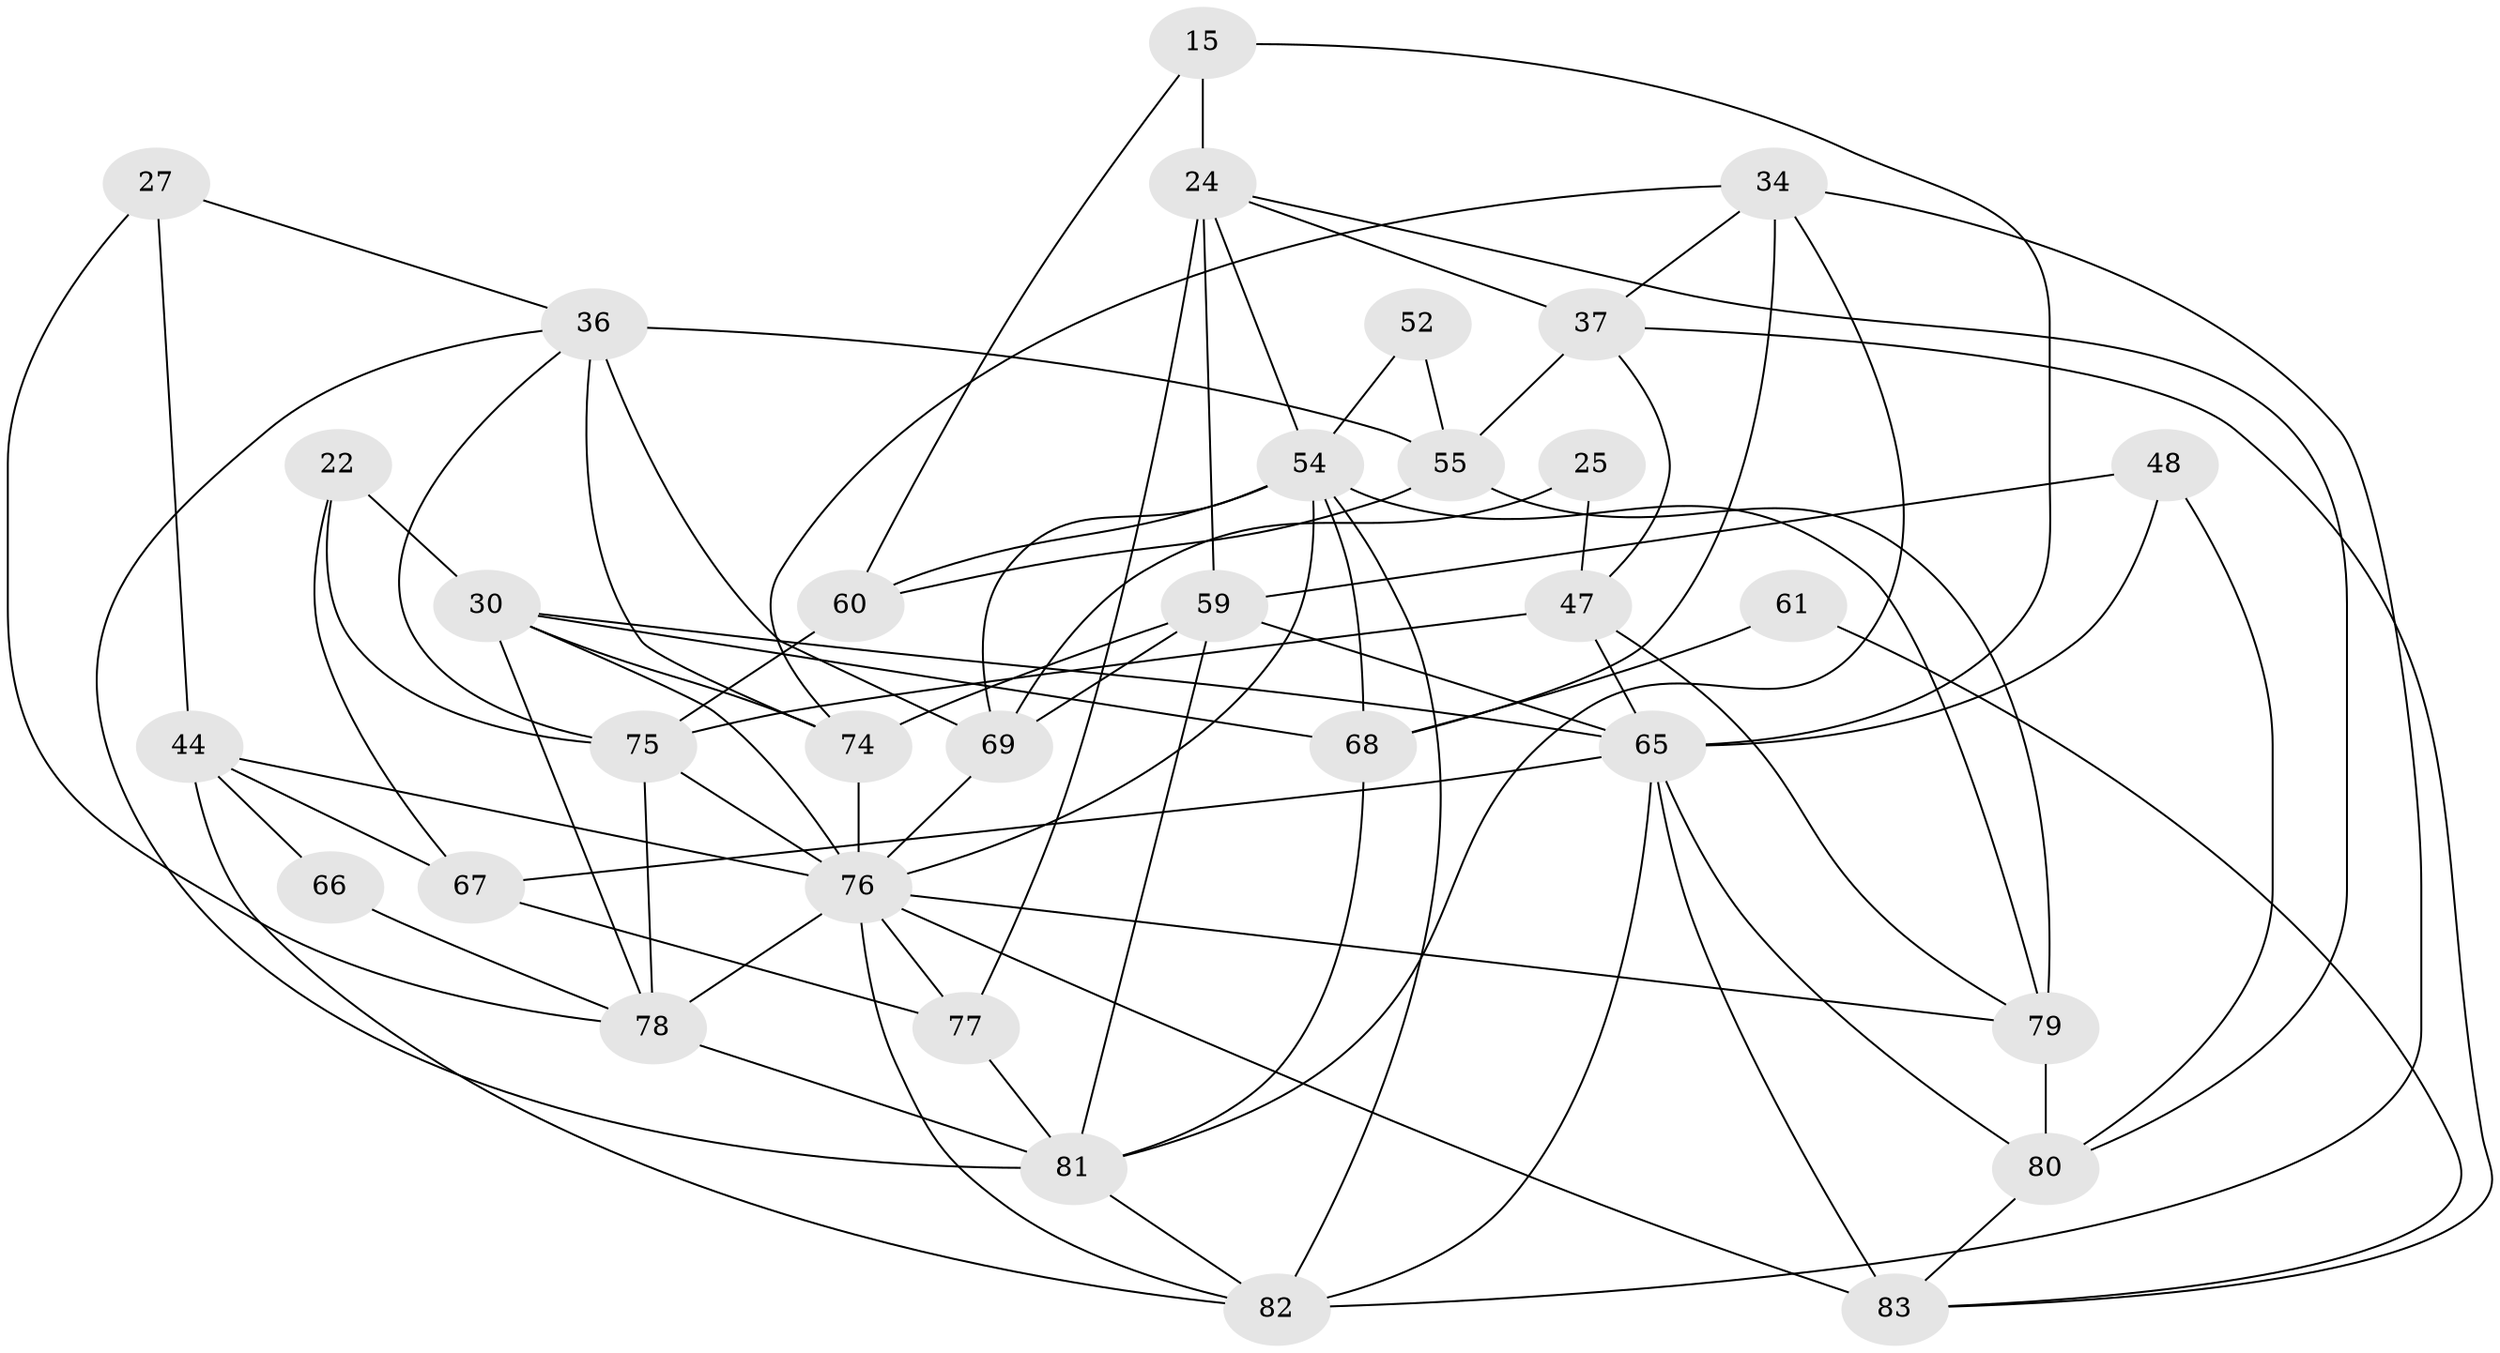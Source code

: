 // original degree distribution, {4: 0.26506024096385544, 5: 0.18072289156626506, 3: 0.2891566265060241, 6: 0.08433734939759036, 2: 0.13253012048192772, 9: 0.024096385542168676, 8: 0.012048192771084338, 7: 0.012048192771084338}
// Generated by graph-tools (version 1.1) at 2025/54/03/04/25 21:54:17]
// undirected, 33 vertices, 82 edges
graph export_dot {
graph [start="1"]
  node [color=gray90,style=filled];
  15;
  22;
  24 [super="+9"];
  25;
  27 [super="+10"];
  30 [super="+8"];
  34;
  36;
  37;
  44;
  47 [super="+1"];
  48 [super="+26"];
  52;
  54 [super="+42"];
  55 [super="+29+53"];
  59;
  60;
  61;
  65 [super="+50"];
  66;
  67 [super="+49"];
  68 [super="+7+63"];
  69 [super="+58"];
  74 [super="+21+38+39"];
  75 [super="+35+56"];
  76 [super="+28+14+45"];
  77 [super="+70"];
  78 [super="+40+71"];
  79 [super="+41+73"];
  80 [super="+72"];
  81 [super="+16+31+64"];
  82 [super="+18+32"];
  83 [super="+20+62"];
  15 -- 60;
  15 -- 24;
  15 -- 65;
  22 -- 67;
  22 -- 30 [weight=2];
  22 -- 75;
  24 -- 59 [weight=2];
  24 -- 37;
  24 -- 54 [weight=3];
  24 -- 80;
  24 -- 77;
  25 -- 69;
  25 -- 47;
  27 -- 44 [weight=2];
  27 -- 36 [weight=2];
  27 -- 78;
  30 -- 78;
  30 -- 65 [weight=2];
  30 -- 68;
  30 -- 76;
  30 -- 74 [weight=2];
  34 -- 74;
  34 -- 37;
  34 -- 82;
  34 -- 68 [weight=2];
  34 -- 81;
  36 -- 74 [weight=2];
  36 -- 75;
  36 -- 69;
  36 -- 55 [weight=2];
  36 -- 81;
  37 -- 47 [weight=2];
  37 -- 83;
  37 -- 55;
  44 -- 76 [weight=3];
  44 -- 82;
  44 -- 66;
  44 -- 67;
  47 -- 75;
  47 -- 65;
  47 -- 79;
  48 -- 80 [weight=3];
  48 -- 65;
  48 -- 59;
  52 -- 55;
  52 -- 54;
  54 -- 60;
  54 -- 68 [weight=2];
  54 -- 76;
  54 -- 82;
  54 -- 69;
  54 -- 79 [weight=2];
  55 -- 79 [weight=2];
  55 -- 60;
  59 -- 74 [weight=2];
  59 -- 65;
  59 -- 69;
  59 -- 81;
  60 -- 75 [weight=2];
  61 -- 83;
  61 -- 68;
  65 -- 83;
  65 -- 80;
  65 -- 82;
  65 -- 67;
  66 -- 78;
  67 -- 77;
  68 -- 81;
  69 -- 76 [weight=2];
  74 -- 76 [weight=3];
  75 -- 78;
  75 -- 76;
  76 -- 77 [weight=2];
  76 -- 83 [weight=2];
  76 -- 82;
  76 -- 78 [weight=2];
  76 -- 79;
  77 -- 81;
  78 -- 81;
  79 -- 80 [weight=3];
  80 -- 83;
  81 -- 82;
}
